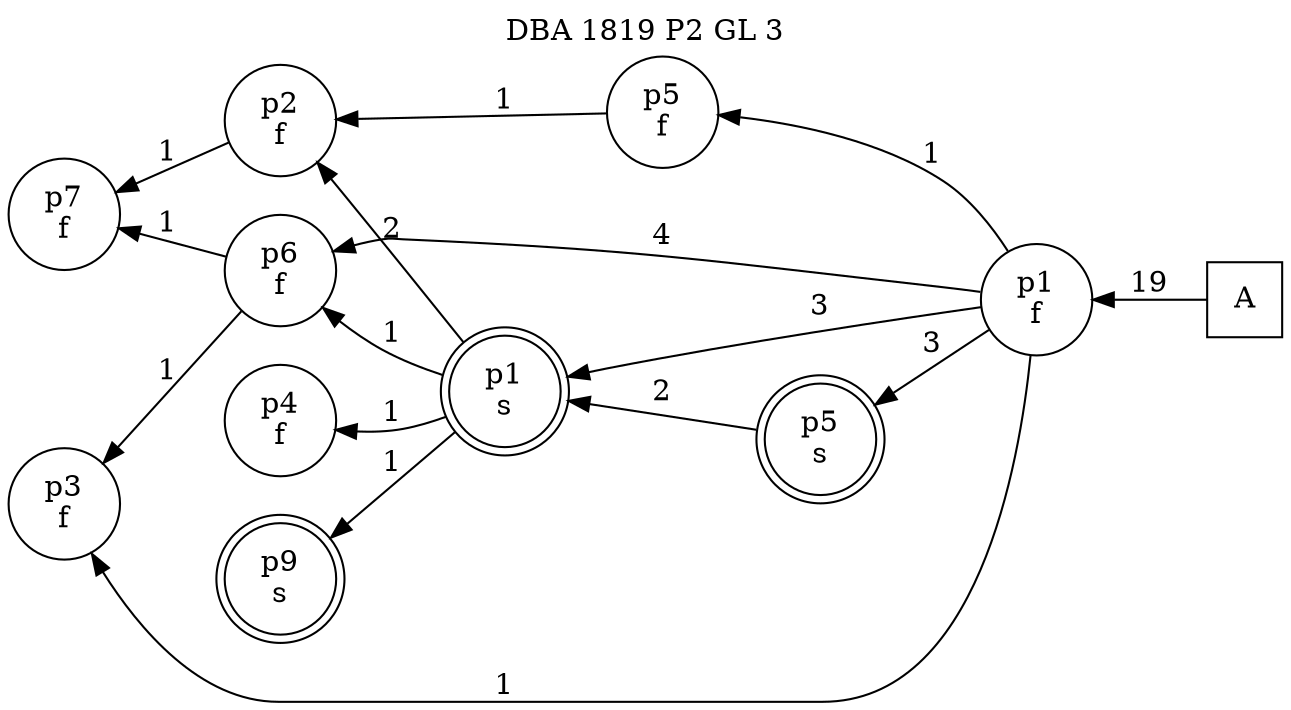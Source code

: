 digraph DBA_1819_P2_GL_3_GOOD {
labelloc="tl"
label= " DBA 1819 P2 GL 3 "
rankdir="RL";
graph [ size=" 10 , 10 !"]

"A" [shape="square" label="A"]
"p1_f" [shape="circle" label="p1
f"]
"p6_f" [shape="circle" label="p6
f"]
"p1_s" [shape="doublecircle" label="p1
s"]
"p4_f" [shape="circle" label="p4
f"]
"p2_f" [shape="circle" label="p2
f"]
"p7_f" [shape="circle" label="p7
f"]
"p3_f" [shape="circle" label="p3
f"]
"p5_f" [shape="circle" label="p5
f"]
"p5_s" [shape="doublecircle" label="p5
s"]
"p9_s" [shape="doublecircle" label="p9
s"]
"A" -> "p1_f" [ label=19]
"p1_f" -> "p6_f" [ label=4]
"p1_f" -> "p1_s" [ label=3]
"p1_f" -> "p3_f" [ label=1]
"p1_f" -> "p5_f" [ label=1]
"p1_f" -> "p5_s" [ label=3]
"p6_f" -> "p7_f" [ label=1]
"p6_f" -> "p3_f" [ label=1]
"p1_s" -> "p6_f" [ label=1]
"p1_s" -> "p4_f" [ label=1]
"p1_s" -> "p2_f" [ label=2]
"p1_s" -> "p9_s" [ label=1]
"p2_f" -> "p7_f" [ label=1]
"p5_f" -> "p2_f" [ label=1]
"p5_s" -> "p1_s" [ label=2]
}
